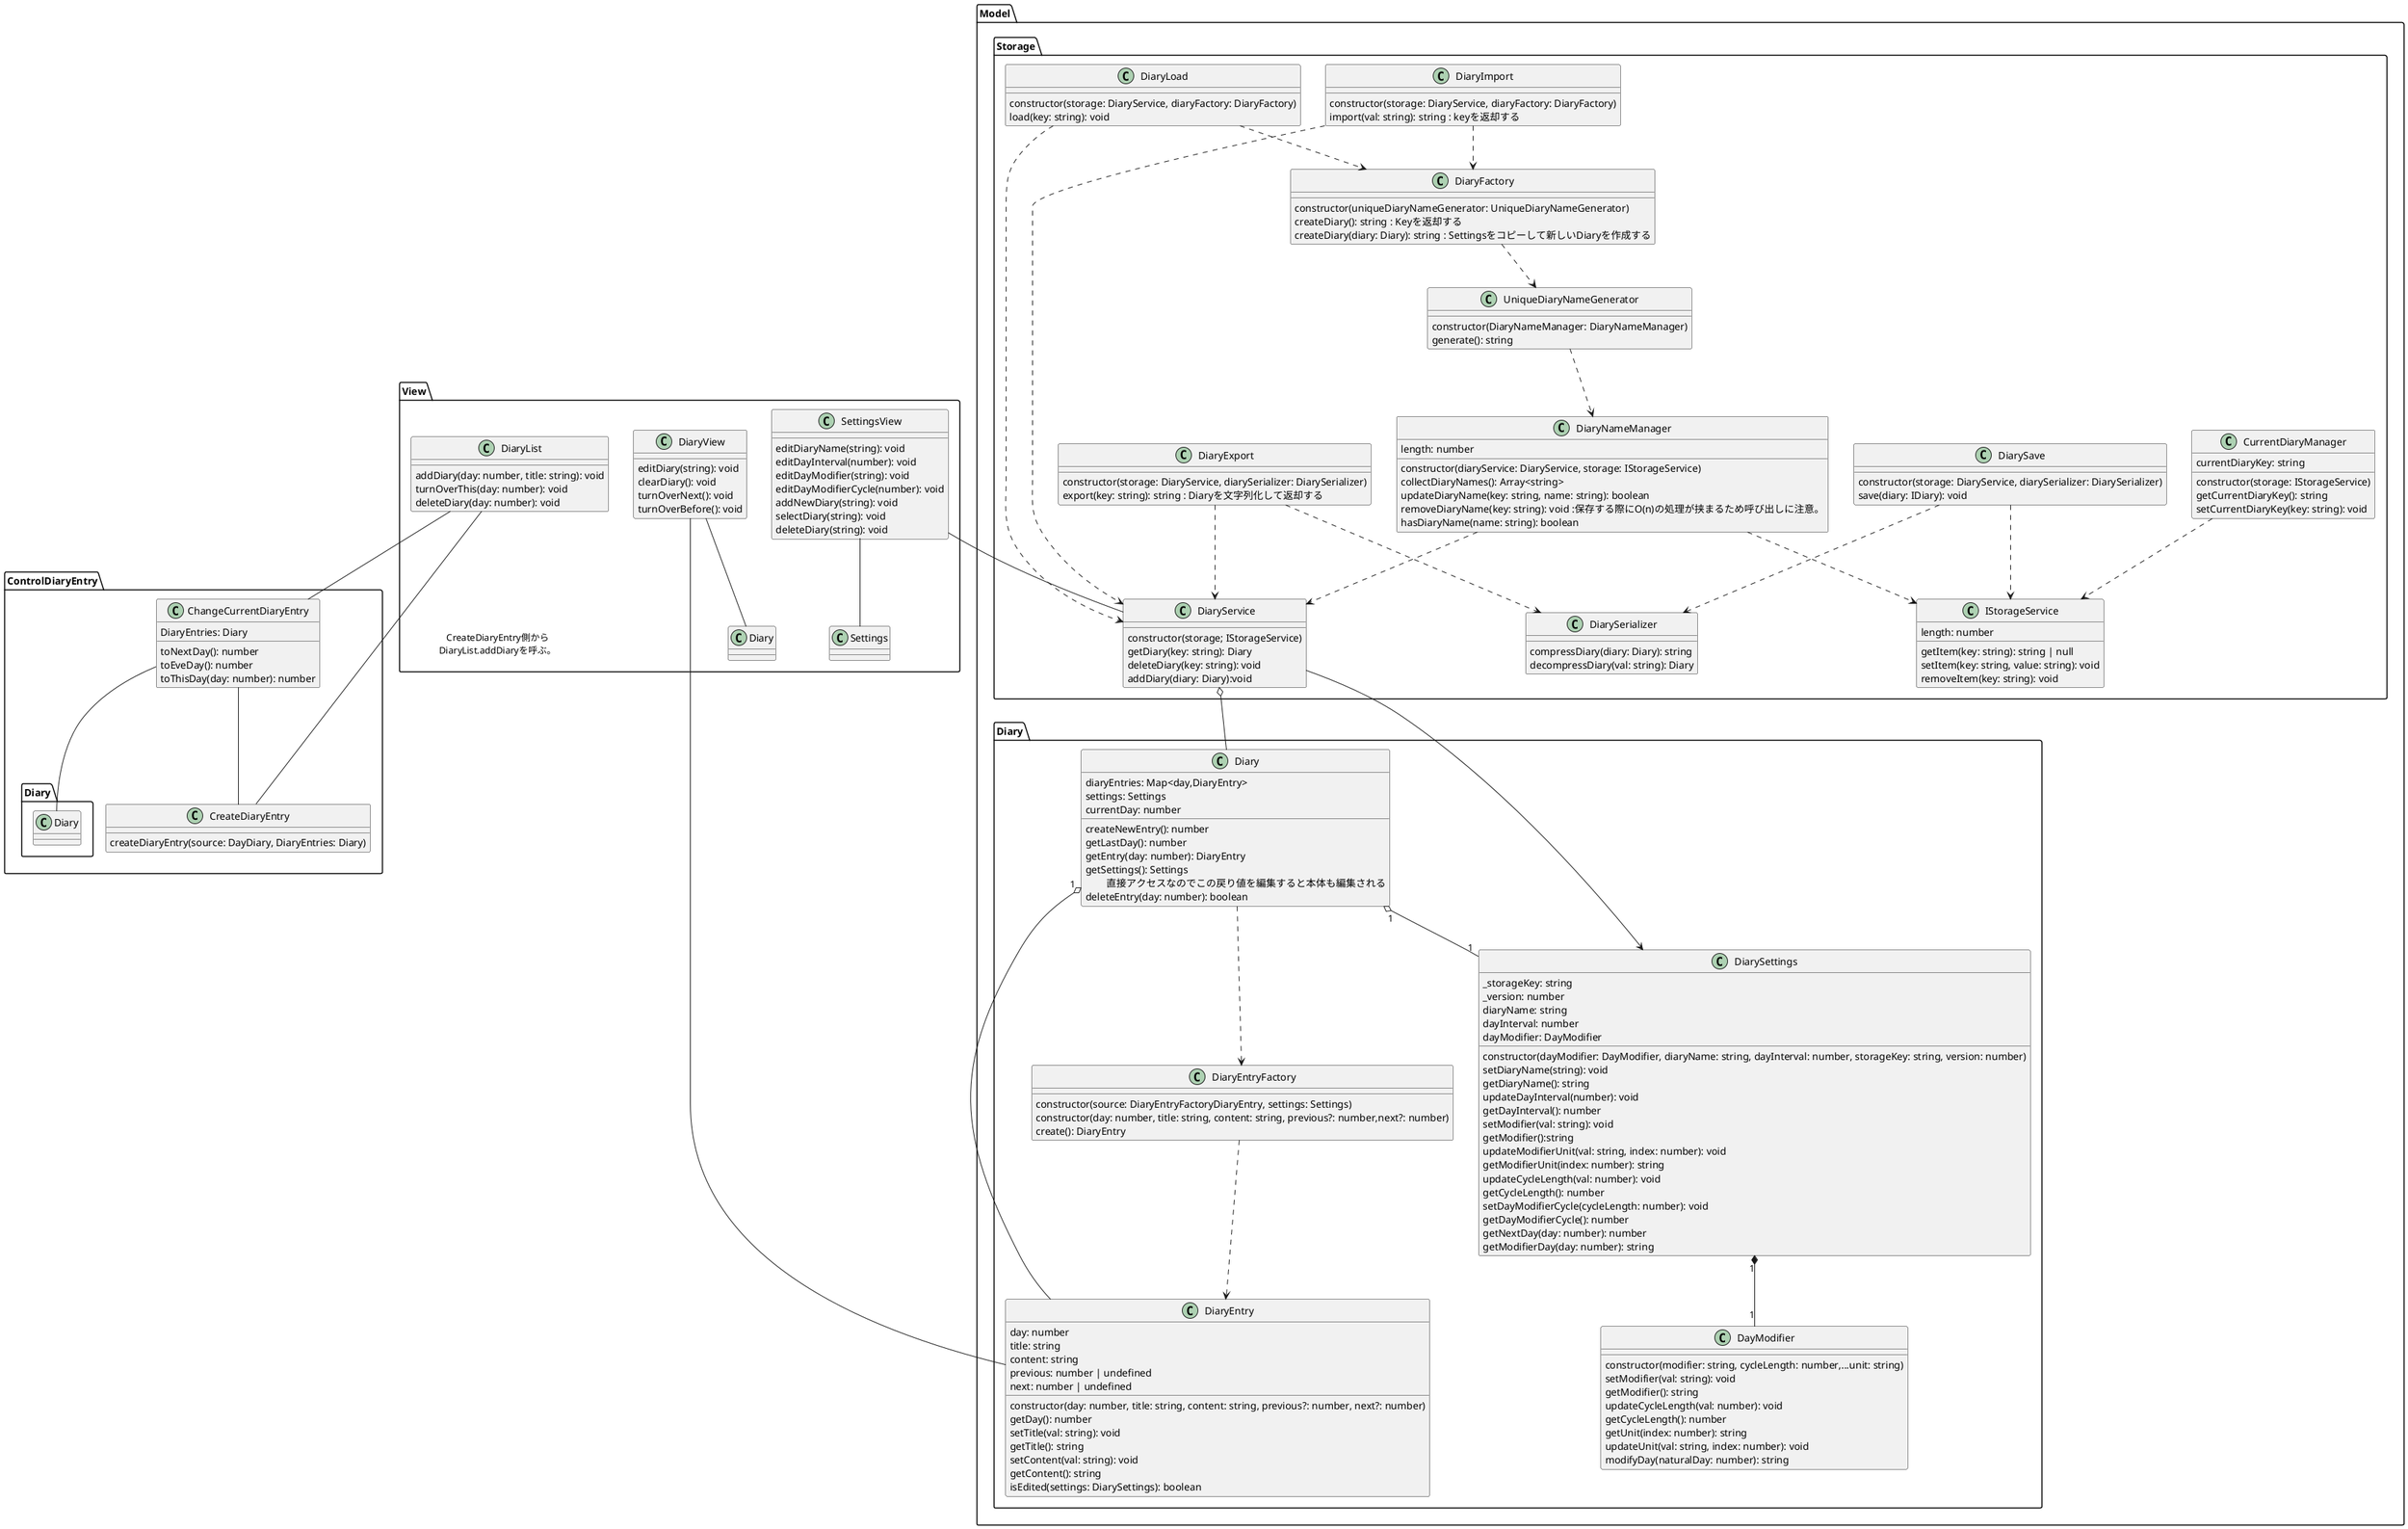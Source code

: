 @startuml class
package Model{
  package Diary{
    '日記を保持するクラス
    class Diary{
      diaryEntries: Map<day,DiaryEntry>
      settings: Settings
      currentDay: number
      createNewEntry(): number
      getLastDay(): number
      getEntry(day: number): DiaryEntry
      getSettings(): Settings\n\t直接アクセスなのでこの戻り値を編集すると本体も編集される
      deleteEntry(day: number): boolean
    }
    '日記のエントリを作成する関数
    class DiaryEntryFactory{
      constructor(source: DiaryEntryFactoryDiaryEntry, settings: Settings)
      constructor(day: number, title: string, content: string, previous?: number,next?: number)
      create(): DiaryEntry
    }
    Diary ..> DiaryEntryFactory
    DiaryEntryFactory ..> DiaryEntry
    '日記のエントリを保持するクラス
    class DiaryEntry{
      constructor(day: number, title: string, content: string, previous?: number, next?: number)
      day: number
      title: string
      content: string
      previous: number | undefined
      next: number | undefined
      getDay(): number
      setTitle(val: string): void
      getTitle(): string
      setContent(val: string): void
      getContent(): string
      isEdited(settings: DiarySettings): boolean
    }
    ' 日記の設定を保持するクラス
    class DiarySettings{
      _storageKey: string
      _version: number
      diaryName: string
      dayInterval: number
      dayModifier: DayModifier
      constructor(dayModifier: DayModifier, diaryName: string, dayInterval: number, storageKey: string, version: number)
      setDiaryName(string): void
      getDiaryName(): string
      updateDayInterval(number): void
      getDayInterval(): number
      setModifier(val: string): void
      getModifier():string
      updateModifierUnit(val: string, index: number): void
      getModifierUnit(index: number): string
      updateCycleLength(val: number): void
      getCycleLength(): number
      setDayModifierCycle(cycleLength: number): void
      getDayModifierCycle(): number
      getNextDay(day: number): number
      getModifierDay(day: number): string
    }
    Diary "1" o-- DiaryEntry
    Diary "1" o-- "1" DiarySettings
    DiarySettings "1" *-- "1" DayModifier
    class DayModifier{
      constructor(modifier: string, cycleLength: number,...unit: string)
      setModifier(val: string): void
      getModifier(): string
      updateCycleLength(val: number): void
      getCycleLength(): number
      getUnit(index: number): string
      updateUnit(val: string, index: number): void
      modifyDay(naturalDay: number): string
    }
  }
  package Storage {
    class DiaryService{
      constructor(storage; IStorageService)
      getDiary(key: string): Diary
      deleteDiary(key: string): void
      addDiary(diary: Diary):void
    }
    '日記の名前とユニークな日記のキーを対応させストレージに保存するクラス。
    'このクラスはローカルストレージに保存されているデータが正常であるかの判断は行わない。
    class DiaryNameManager{
      constructor(diaryService: DiaryService, storage: IStorageService)
      length: number
      collectDiaryNames(): Array<string>
      updateDiaryName(key: string, name: string): boolean
      removeDiaryName(key: string): void :保存する際にO(n)の処理が挟まるため呼び出しに注意。
      hasDiaryName(name: string): boolean
    }
    class CurrentDiaryManager{
      constructor(storage: IStorageService)
      currentDiaryKey: string
      getCurrentDiaryKey(): string
      setCurrentDiaryKey(key: string): void
    }
    '受け取った文字列をDiaryに変換してストレージに保存する。
    'カレントの操作は行わない。
    class DiaryImport{
      constructor(storage: DiaryService, diaryFactory: DiaryFactory)
      import(val: string): string : keyを返却する
    }
    'KeyからDiaryを選択し、文字列に変換して返却する 
    class DiaryExport{
      constructor(storage: DiaryService, diarySerializer: DiarySerializer)
      export(key: string): string : Diaryを文字列化して返却する
    }
    class DiarySave{
      constructor(storage: DiaryService, diarySerializer: DiarySerializer)
      save(diary: IDiary): void
    }
    '受け取ったKeyからストレージのデータを読み取り、IDiaryに変換して返却する。
    'カレントの操作は行わない。
    class DiaryLoad{
      constructor(storage: DiaryService, diaryFactory: DiaryFactory)
      load(key: string): void
    }
    class DiaryFactory{
      constructor(uniqueDiaryNameGenerator: UniqueDiaryNameGenerator)
      createDiary(): string : Keyを返却する 
      createDiary(diary: Diary): string : Settingsをコピーして新しいDiaryを作成する
    }
    class UniqueDiaryNameGenerator{
      constructor(DiaryNameManager: DiaryNameManager)
      generate(): string
    }
    class IStorageService{
      length: number
      getItem(key: string): string | null
      setItem(key: string, value: string): void
      removeItem(key: string): void
    }
    class DiarySerializer{
      compressDiary(diary: Diary): string
      decompressDiary(val: string): Diary
    }
    CurrentDiaryManager ..> IStorageService
    DiaryImport ..> DiaryFactory
    DiaryImport ..> DiaryService
    DiaryExport ..> DiarySerializer
    DiaryExport ..> DiaryService
    DiarySave ..> DiarySerializer
    DiarySave ..> IStorageService
    DiaryLoad ..> DiaryFactory
    DiaryLoad ..> DiaryService
    DiaryNameManager ..> DiaryService
    DiaryNameManager ..> IStorageService
    DiaryFactory ..> UniqueDiaryNameGenerator
    UniqueDiaryNameGenerator ..> DiaryNameManager
  }
  DiaryService o-- Diary.Diary
  DiaryService --> Diary.DiarySettings
}
package ControlDiaryEntry{
  class CreateDiaryEntry{
    createDiaryEntry(source: DayDiary, DiaryEntries: Diary)
  }
  class ChangeCurrentDiaryEntry{
    DiaryEntries: Diary
    toNextDay(): number
    toEveDay(): number
    toThisDay(day: number): number
  }
  ChangeCurrentDiaryEntry -- CreateDiaryEntry
  ChangeCurrentDiaryEntry -- Diary.Diary
}
package View{
  class DiaryList{
    addDiary(day: number, title: string): void
    turnOverThis(day: number): void
    deleteDiary(day: number): void
  }
  class DiaryView{
    editDiary(string): void
    clearDiary(): void
    turnOverNext(): void
    turnOverBefore(): void
  }
  class SettingsView{
    editDiaryName(string): void
    editDayInterval(number): void
    editDayModifier(string): void
    editDayModifierCycle(number): void
    addNewDiary(string): void
    selectDiary(string): void
    deleteDiary(string): void
  }
  DiaryList -- CreateDiaryEntry : CreateDiaryEntry側から\nDiaryList.addDiaryを呼ぶ。
  DiaryList -- ChangeCurrentDiaryEntry
  DiaryView -- DiaryEntry
  DiaryView -- Diary
  SettingsView -- Settings
  SettingsView -- DiaryService


}
@enduml